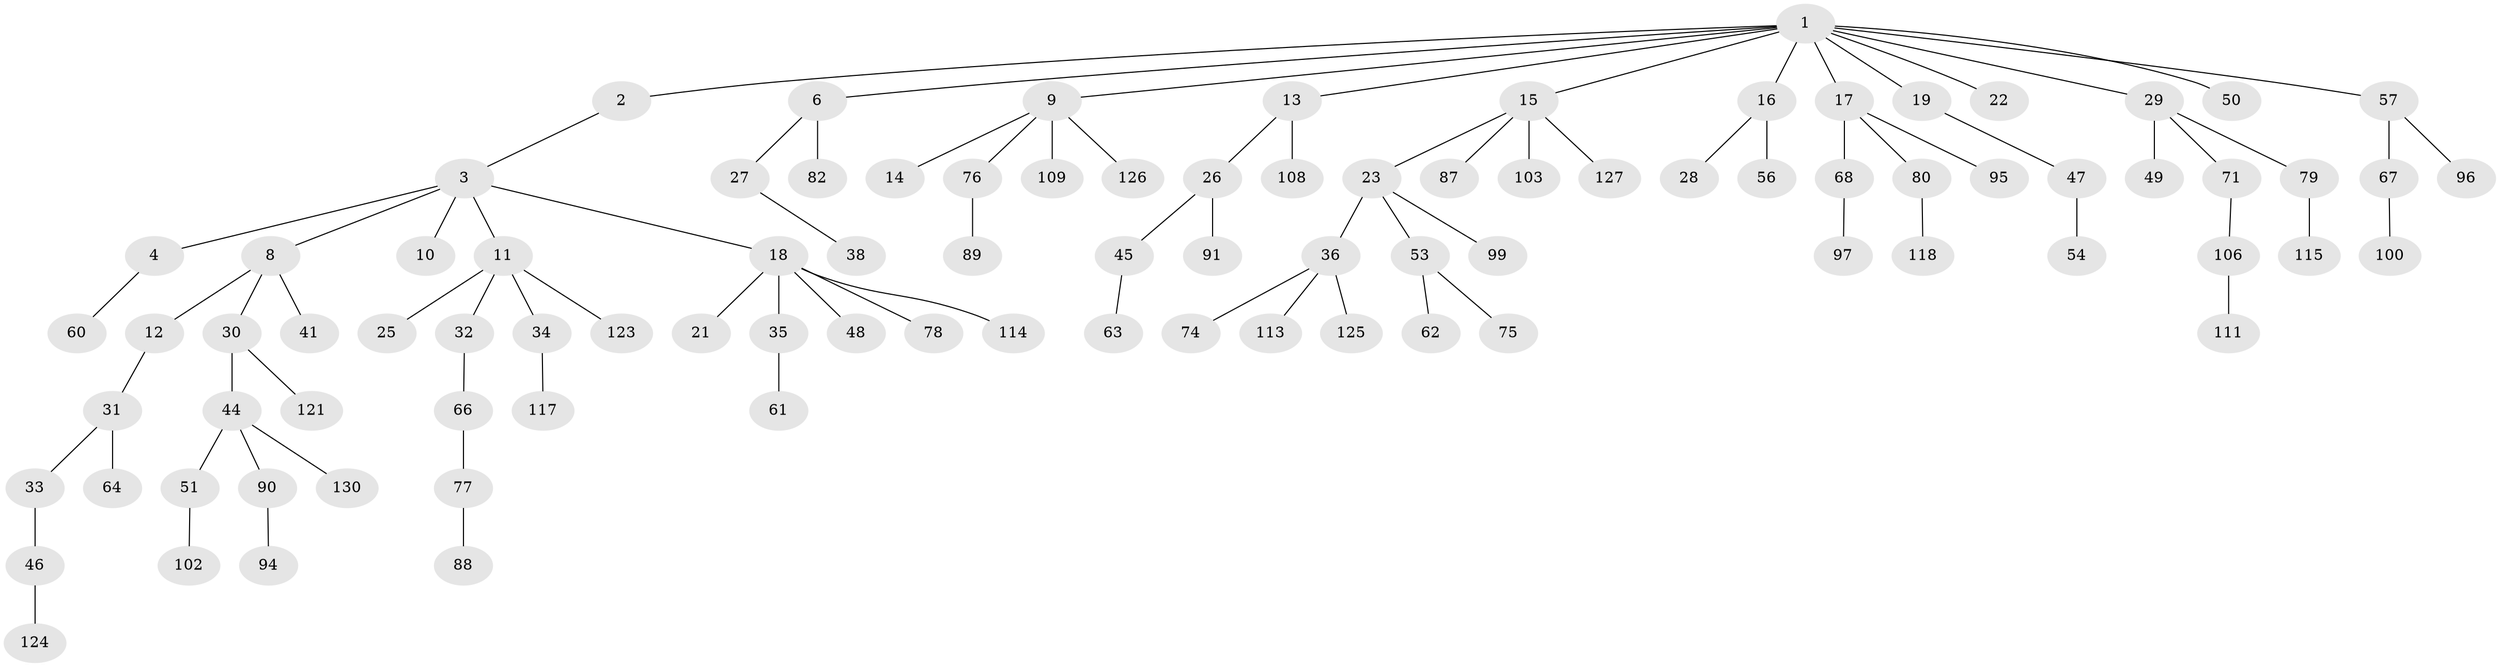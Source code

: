 // Generated by graph-tools (version 1.1) at 2025/24/03/03/25 07:24:06]
// undirected, 92 vertices, 91 edges
graph export_dot {
graph [start="1"]
  node [color=gray90,style=filled];
  1 [super="+5"];
  2;
  3 [super="+93"];
  4 [super="+7"];
  6;
  8 [super="+70"];
  9 [super="+58"];
  10;
  11 [super="+24"];
  12 [super="+101"];
  13 [super="+20"];
  14 [super="+119"];
  15 [super="+83"];
  16 [super="+40"];
  17 [super="+59"];
  18 [super="+43"];
  19;
  21;
  22;
  23 [super="+116"];
  25 [super="+73"];
  26 [super="+42"];
  27 [super="+37"];
  28;
  29 [super="+39"];
  30 [super="+69"];
  31 [super="+55"];
  32;
  33;
  34;
  35 [super="+129"];
  36 [super="+65"];
  38;
  41 [super="+122"];
  44;
  45 [super="+128"];
  46;
  47 [super="+52"];
  48;
  49;
  50 [super="+105"];
  51 [super="+92"];
  53;
  54 [super="+72"];
  56;
  57;
  60;
  61;
  62;
  63;
  64;
  66;
  67 [super="+85"];
  68 [super="+107"];
  71 [super="+86"];
  74 [super="+98"];
  75 [super="+112"];
  76;
  77 [super="+84"];
  78 [super="+81"];
  79;
  80;
  82 [super="+120"];
  87;
  88;
  89;
  90;
  91;
  94 [super="+104"];
  95;
  96;
  97;
  99;
  100;
  102;
  103;
  106 [super="+110"];
  108;
  109;
  111;
  113;
  114;
  115;
  117;
  118;
  121;
  123;
  124;
  125;
  126;
  127;
  130;
  1 -- 2;
  1 -- 9;
  1 -- 13;
  1 -- 15;
  1 -- 19;
  1 -- 29;
  1 -- 57;
  1 -- 16;
  1 -- 17;
  1 -- 50;
  1 -- 6;
  1 -- 22;
  2 -- 3;
  3 -- 4;
  3 -- 8;
  3 -- 10;
  3 -- 11;
  3 -- 18;
  4 -- 60;
  6 -- 27;
  6 -- 82;
  8 -- 12;
  8 -- 30;
  8 -- 41;
  9 -- 14;
  9 -- 76;
  9 -- 109;
  9 -- 126;
  11 -- 25;
  11 -- 34;
  11 -- 32;
  11 -- 123;
  12 -- 31;
  13 -- 108;
  13 -- 26;
  15 -- 23;
  15 -- 127;
  15 -- 103;
  15 -- 87;
  16 -- 28;
  16 -- 56;
  17 -- 68;
  17 -- 80;
  17 -- 95;
  18 -- 21;
  18 -- 35;
  18 -- 48;
  18 -- 114;
  18 -- 78;
  19 -- 47;
  23 -- 36;
  23 -- 53;
  23 -- 99;
  26 -- 45;
  26 -- 91;
  27 -- 38;
  29 -- 49;
  29 -- 71;
  29 -- 79;
  30 -- 44;
  30 -- 121;
  31 -- 33;
  31 -- 64;
  32 -- 66;
  33 -- 46;
  34 -- 117;
  35 -- 61;
  36 -- 74;
  36 -- 113;
  36 -- 125;
  44 -- 51;
  44 -- 90;
  44 -- 130;
  45 -- 63;
  46 -- 124;
  47 -- 54;
  51 -- 102;
  53 -- 62;
  53 -- 75;
  57 -- 67;
  57 -- 96;
  66 -- 77;
  67 -- 100;
  68 -- 97;
  71 -- 106;
  76 -- 89;
  77 -- 88;
  79 -- 115;
  80 -- 118;
  90 -- 94;
  106 -- 111;
}
